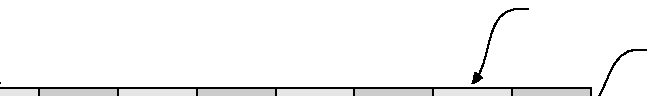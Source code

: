 % Show the layout of the e_ident[] byte array.
%
% Copyright (c) 2006-2009 Joseph Koshy.  All rights reserved.
%
% Redistribution and use in source and binary forms, with or without
% modification, are permitted provided that the following conditions
% are met:
% 1. Redistributions of source code must retain the above copyright
%    notice, this list of conditions and the following disclaimer.
% 2. Redistributions in binary form must reproduce the above copyright
%    notice, this list of conditions and the following disclaimer in the
%    documentation and/or other materials provided with the distribution.
%
% This software is provided by Joseph Koshy ``as is'' and
% any express or implied warranties, including, but not limited to, the
% implied warranties of merchantability and fitness for a particular purpose
% are disclaimed.  in no event shall Joseph Koshy be liable
% for any direct, indirect, incidental, special, exemplary, or consequential
% damages (including, but not limited to, procurement of substitute goods
% or services; loss of use, data, or profits; or business interruption)
% however caused and on any theory of liability, whether in contract, strict
% liability, or tort (including negligence or otherwise) arising in any way
% out of the use of this software, even if advised of the possibility of
% such damage.
%
% $Id$
%
defaultfont:= "Times-Roman";
prologues:= 2;
u := 1cm;

input boxes

pair boxwd;

boxwd = (u,0);

arrowoff = markoff = 1.5pt;
arrowangle = 135;

def width suffix b = b ne - b nw enddef;

def makebox (suffix b) text $ =
  boxit b ($);
enddef;

def elflabel (expr p, off) (suffix pos, d) text $ =
  begingroup
    save n,q,wd; pair n; picture q;
    n = p + off; q = $ infont defaultfont;
    wd = xpart (lrcorner q - llcorner q) + labeloffset;	% width of underline
    label pos (q, n);
    if d = right:
      drawarrow (n - (wd,0)) -- n {right} .. {dir -45} (p + (0,arrowoff));
    else:
      drawarrow (n + (wd,0)) -- n {left} .. {dir -135} (p + (0,arrowoff));
    fi;
  endgroup
enddef;

verbatimtex
\documentclass{article}
\usepackage{times}
\begin{document}
etex;

beginfig(1);

  % Draw the layout of string table.
  string t[];
  t[0] = "'\0'";
  t[1] = "'N'"; t[2] = "'a'"; t[3] = "'m'"; t[4] = "'e'";
  t[5] = "'1'"; t[6] = "'\0'";
  t[7] = "'N'"; t[8] = "'a'"; t[9] = "'m'"; t[10] = "'e'";
  t[11] = "'2'"; t[12] = "'\0'";
  t[13] = "...";

  boxjoin(a.ne = b.nw; a.se = b.sw);

  forsuffixes v = 0,1,2,3,4,5,6,7:
    boxit b.v(t[v]);
    width b.v = (u,0);
    fill bpath b.v withcolor (if odd v: .8 white else: .9 white fi);
    drawboxed(b.v);
  endfor;

  boxjoin();
  boxit b8(t[8]); width b8 = (u,0); b8.nw = b0.sw;
  fill bpath b8 withcolor .9 white;
  drawboxed(b8);

  boxjoin(a.ne = b.nw; a.se = b.sw);

  forsuffixes v = 9,10,11,12:
    boxit b.v(t[v]);
    width b.v = (u,0);
  endfor;

  b9.nw = b8.ne;

  forsuffixes v = 9,10,11,12:
    fill bpath b.v withcolor (if odd v: .8 white else: .9 white fi);
    drawboxed(b.v);
  endfor;

  boxit b13(t[13]);
  width b13 = (2u,0);

  fill bpath b13 withcolor .85 white;
  drawboxed(b13);

  boxit b14("'\0'");
  width b14 = (u,0);
  fill bpath b14 withcolor .9 white;
  drawboxed(b14);

  elflabel (b0.n, (-.5u,1u), ulft, right) "Initial NUL";
  elflabel (b6.n, (.6u,1u), urt, left) "NUL-separated strings";
  elflabel (b14.e, (.6u,.8u), urt, left) "Terminating NUL";
endfig;

end
